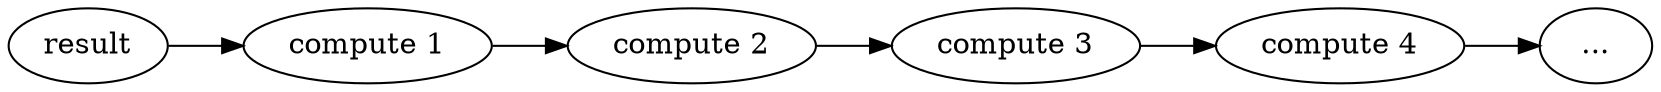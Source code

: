 digraph embarrasing {
    rankdir="LR"
    result -> "compute 1"
    "compute 1" -> "compute 2"
    "compute 2" -> "compute 3"
    "compute 3" -> "compute 4"
    "compute 4" -> "..."
}
